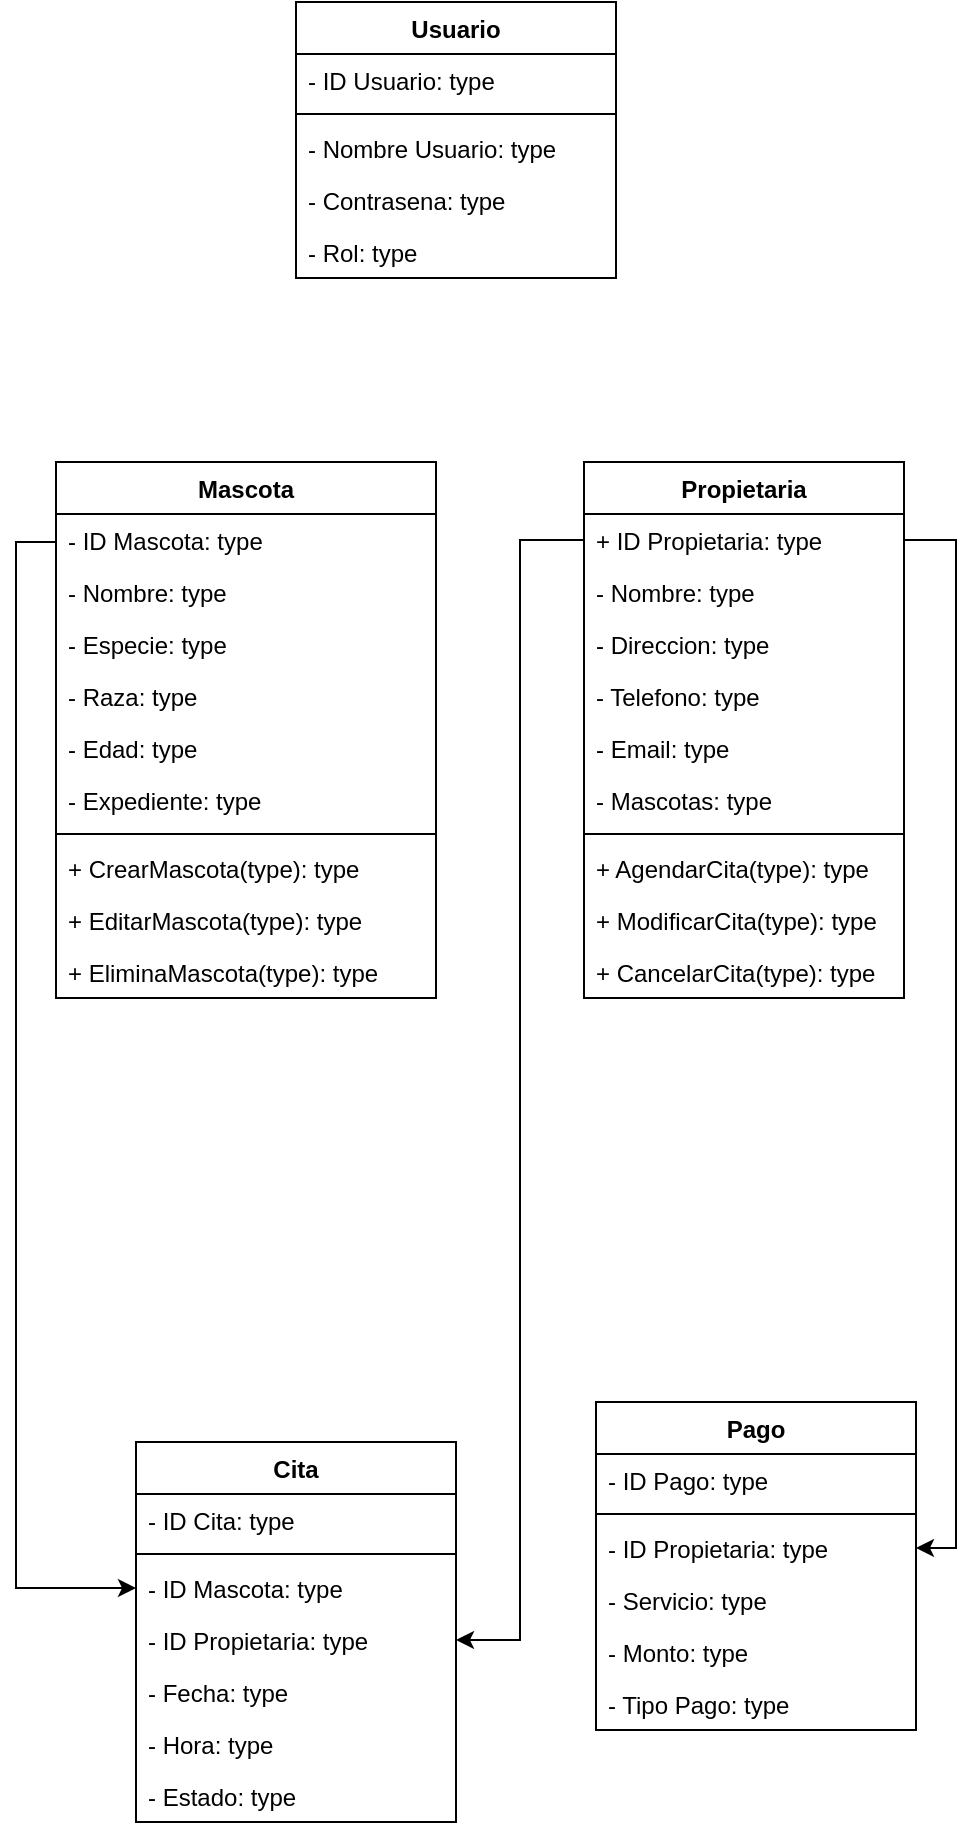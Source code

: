 <mxfile version="24.7.17">
  <diagram name="Página-1" id="QACXI7wkRRo7BJ_qL5HK">
    <mxGraphModel dx="790" dy="763" grid="1" gridSize="10" guides="1" tooltips="1" connect="1" arrows="1" fold="1" page="1" pageScale="1" pageWidth="827" pageHeight="1169" math="0" shadow="0">
      <root>
        <mxCell id="0" />
        <mxCell id="1" parent="0" />
        <mxCell id="hlU-9Vx02k2MNT2WBinT-1" value="Mascota" style="swimlane;fontStyle=1;align=center;verticalAlign=top;childLayout=stackLayout;horizontal=1;startSize=26;horizontalStack=0;resizeParent=1;resizeParentMax=0;resizeLast=0;collapsible=1;marginBottom=0;whiteSpace=wrap;html=1;" parent="1" vertex="1">
          <mxGeometry x="70" y="320" width="190" height="268" as="geometry" />
        </mxCell>
        <mxCell id="hlU-9Vx02k2MNT2WBinT-2" value="- ID Mascota: type" style="text;strokeColor=none;fillColor=none;align=left;verticalAlign=top;spacingLeft=4;spacingRight=4;overflow=hidden;rotatable=0;points=[[0,0.5],[1,0.5]];portConstraint=eastwest;whiteSpace=wrap;html=1;" parent="hlU-9Vx02k2MNT2WBinT-1" vertex="1">
          <mxGeometry y="26" width="190" height="26" as="geometry" />
        </mxCell>
        <mxCell id="hlU-9Vx02k2MNT2WBinT-5" value="- Nombre: type" style="text;strokeColor=none;fillColor=none;align=left;verticalAlign=top;spacingLeft=4;spacingRight=4;overflow=hidden;rotatable=0;points=[[0,0.5],[1,0.5]];portConstraint=eastwest;whiteSpace=wrap;html=1;" parent="hlU-9Vx02k2MNT2WBinT-1" vertex="1">
          <mxGeometry y="52" width="190" height="26" as="geometry" />
        </mxCell>
        <mxCell id="hlU-9Vx02k2MNT2WBinT-6" value="- Especie: type" style="text;strokeColor=none;fillColor=none;align=left;verticalAlign=top;spacingLeft=4;spacingRight=4;overflow=hidden;rotatable=0;points=[[0,0.5],[1,0.5]];portConstraint=eastwest;whiteSpace=wrap;html=1;" parent="hlU-9Vx02k2MNT2WBinT-1" vertex="1">
          <mxGeometry y="78" width="190" height="26" as="geometry" />
        </mxCell>
        <mxCell id="hlU-9Vx02k2MNT2WBinT-7" value="- Raza: type" style="text;strokeColor=none;fillColor=none;align=left;verticalAlign=top;spacingLeft=4;spacingRight=4;overflow=hidden;rotatable=0;points=[[0,0.5],[1,0.5]];portConstraint=eastwest;whiteSpace=wrap;html=1;" parent="hlU-9Vx02k2MNT2WBinT-1" vertex="1">
          <mxGeometry y="104" width="190" height="26" as="geometry" />
        </mxCell>
        <mxCell id="hlU-9Vx02k2MNT2WBinT-8" value="- Edad: type" style="text;strokeColor=none;fillColor=none;align=left;verticalAlign=top;spacingLeft=4;spacingRight=4;overflow=hidden;rotatable=0;points=[[0,0.5],[1,0.5]];portConstraint=eastwest;whiteSpace=wrap;html=1;" parent="hlU-9Vx02k2MNT2WBinT-1" vertex="1">
          <mxGeometry y="130" width="190" height="26" as="geometry" />
        </mxCell>
        <mxCell id="hlU-9Vx02k2MNT2WBinT-21" value="- Expediente: type" style="text;strokeColor=none;fillColor=none;align=left;verticalAlign=top;spacingLeft=4;spacingRight=4;overflow=hidden;rotatable=0;points=[[0,0.5],[1,0.5]];portConstraint=eastwest;whiteSpace=wrap;html=1;" parent="hlU-9Vx02k2MNT2WBinT-1" vertex="1">
          <mxGeometry y="156" width="190" height="26" as="geometry" />
        </mxCell>
        <mxCell id="hlU-9Vx02k2MNT2WBinT-3" value="" style="line;strokeWidth=1;fillColor=none;align=left;verticalAlign=middle;spacingTop=-1;spacingLeft=3;spacingRight=3;rotatable=0;labelPosition=right;points=[];portConstraint=eastwest;strokeColor=inherit;" parent="hlU-9Vx02k2MNT2WBinT-1" vertex="1">
          <mxGeometry y="182" width="190" height="8" as="geometry" />
        </mxCell>
        <mxCell id="LHy_yEaSbMMz5y2O2M91-12" value="+ CrearMascota(type): type" style="text;strokeColor=none;fillColor=none;align=left;verticalAlign=top;spacingLeft=4;spacingRight=4;overflow=hidden;rotatable=0;points=[[0,0.5],[1,0.5]];portConstraint=eastwest;whiteSpace=wrap;html=1;" vertex="1" parent="hlU-9Vx02k2MNT2WBinT-1">
          <mxGeometry y="190" width="190" height="26" as="geometry" />
        </mxCell>
        <mxCell id="LHy_yEaSbMMz5y2O2M91-13" value="+ EditarMascota(type): type" style="text;strokeColor=none;fillColor=none;align=left;verticalAlign=top;spacingLeft=4;spacingRight=4;overflow=hidden;rotatable=0;points=[[0,0.5],[1,0.5]];portConstraint=eastwest;whiteSpace=wrap;html=1;" vertex="1" parent="hlU-9Vx02k2MNT2WBinT-1">
          <mxGeometry y="216" width="190" height="26" as="geometry" />
        </mxCell>
        <mxCell id="LHy_yEaSbMMz5y2O2M91-14" value="+ EliminaMascota(type): type" style="text;strokeColor=none;fillColor=none;align=left;verticalAlign=top;spacingLeft=4;spacingRight=4;overflow=hidden;rotatable=0;points=[[0,0.5],[1,0.5]];portConstraint=eastwest;whiteSpace=wrap;html=1;" vertex="1" parent="hlU-9Vx02k2MNT2WBinT-1">
          <mxGeometry y="242" width="190" height="26" as="geometry" />
        </mxCell>
        <mxCell id="hlU-9Vx02k2MNT2WBinT-13" value="Propietaria" style="swimlane;fontStyle=1;align=center;verticalAlign=top;childLayout=stackLayout;horizontal=1;startSize=26;horizontalStack=0;resizeParent=1;resizeParentMax=0;resizeLast=0;collapsible=1;marginBottom=0;whiteSpace=wrap;html=1;" parent="1" vertex="1">
          <mxGeometry x="334" y="320" width="160" height="268" as="geometry" />
        </mxCell>
        <mxCell id="hlU-9Vx02k2MNT2WBinT-14" value="+ ID Propietaria: type" style="text;strokeColor=none;fillColor=none;align=left;verticalAlign=top;spacingLeft=4;spacingRight=4;overflow=hidden;rotatable=0;points=[[0,0.5],[1,0.5]];portConstraint=eastwest;whiteSpace=wrap;html=1;" parent="hlU-9Vx02k2MNT2WBinT-13" vertex="1">
          <mxGeometry y="26" width="160" height="26" as="geometry" />
        </mxCell>
        <mxCell id="hlU-9Vx02k2MNT2WBinT-16" value="- Nombre: type" style="text;strokeColor=none;fillColor=none;align=left;verticalAlign=top;spacingLeft=4;spacingRight=4;overflow=hidden;rotatable=0;points=[[0,0.5],[1,0.5]];portConstraint=eastwest;whiteSpace=wrap;html=1;" parent="hlU-9Vx02k2MNT2WBinT-13" vertex="1">
          <mxGeometry y="52" width="160" height="26" as="geometry" />
        </mxCell>
        <mxCell id="hlU-9Vx02k2MNT2WBinT-17" value="- Direccion&lt;span style=&quot;background-color: initial;&quot;&gt;: type&lt;/span&gt;" style="text;strokeColor=none;fillColor=none;align=left;verticalAlign=top;spacingLeft=4;spacingRight=4;overflow=hidden;rotatable=0;points=[[0,0.5],[1,0.5]];portConstraint=eastwest;whiteSpace=wrap;html=1;" parent="hlU-9Vx02k2MNT2WBinT-13" vertex="1">
          <mxGeometry y="78" width="160" height="26" as="geometry" />
        </mxCell>
        <mxCell id="hlU-9Vx02k2MNT2WBinT-18" value="- Telefono&lt;span style=&quot;background-color: initial;&quot;&gt;: type&lt;/span&gt;" style="text;strokeColor=none;fillColor=none;align=left;verticalAlign=top;spacingLeft=4;spacingRight=4;overflow=hidden;rotatable=0;points=[[0,0.5],[1,0.5]];portConstraint=eastwest;whiteSpace=wrap;html=1;" parent="hlU-9Vx02k2MNT2WBinT-13" vertex="1">
          <mxGeometry y="104" width="160" height="26" as="geometry" />
        </mxCell>
        <mxCell id="hlU-9Vx02k2MNT2WBinT-19" value="- Email: type" style="text;strokeColor=none;fillColor=none;align=left;verticalAlign=top;spacingLeft=4;spacingRight=4;overflow=hidden;rotatable=0;points=[[0,0.5],[1,0.5]];portConstraint=eastwest;whiteSpace=wrap;html=1;" parent="hlU-9Vx02k2MNT2WBinT-13" vertex="1">
          <mxGeometry y="130" width="160" height="26" as="geometry" />
        </mxCell>
        <mxCell id="hlU-9Vx02k2MNT2WBinT-20" value="- Mascotas: type" style="text;strokeColor=none;fillColor=none;align=left;verticalAlign=top;spacingLeft=4;spacingRight=4;overflow=hidden;rotatable=0;points=[[0,0.5],[1,0.5]];portConstraint=eastwest;whiteSpace=wrap;html=1;" parent="hlU-9Vx02k2MNT2WBinT-13" vertex="1">
          <mxGeometry y="156" width="160" height="26" as="geometry" />
        </mxCell>
        <mxCell id="hlU-9Vx02k2MNT2WBinT-15" value="" style="line;strokeWidth=1;fillColor=none;align=left;verticalAlign=middle;spacingTop=-1;spacingLeft=3;spacingRight=3;rotatable=0;labelPosition=right;points=[];portConstraint=eastwest;strokeColor=inherit;" parent="hlU-9Vx02k2MNT2WBinT-13" vertex="1">
          <mxGeometry y="182" width="160" height="8" as="geometry" />
        </mxCell>
        <mxCell id="LHy_yEaSbMMz5y2O2M91-15" value="+ AgendarCita(type): type" style="text;strokeColor=none;fillColor=none;align=left;verticalAlign=top;spacingLeft=4;spacingRight=4;overflow=hidden;rotatable=0;points=[[0,0.5],[1,0.5]];portConstraint=eastwest;whiteSpace=wrap;html=1;" vertex="1" parent="hlU-9Vx02k2MNT2WBinT-13">
          <mxGeometry y="190" width="160" height="26" as="geometry" />
        </mxCell>
        <mxCell id="LHy_yEaSbMMz5y2O2M91-16" value="+ ModificarCita(type): type" style="text;strokeColor=none;fillColor=none;align=left;verticalAlign=top;spacingLeft=4;spacingRight=4;overflow=hidden;rotatable=0;points=[[0,0.5],[1,0.5]];portConstraint=eastwest;whiteSpace=wrap;html=1;" vertex="1" parent="hlU-9Vx02k2MNT2WBinT-13">
          <mxGeometry y="216" width="160" height="26" as="geometry" />
        </mxCell>
        <mxCell id="LHy_yEaSbMMz5y2O2M91-17" value="+ CancelarCita(type): type" style="text;strokeColor=none;fillColor=none;align=left;verticalAlign=top;spacingLeft=4;spacingRight=4;overflow=hidden;rotatable=0;points=[[0,0.5],[1,0.5]];portConstraint=eastwest;whiteSpace=wrap;html=1;" vertex="1" parent="hlU-9Vx02k2MNT2WBinT-13">
          <mxGeometry y="242" width="160" height="26" as="geometry" />
        </mxCell>
        <mxCell id="hlU-9Vx02k2MNT2WBinT-22" value="Cita" style="swimlane;fontStyle=1;align=center;verticalAlign=top;childLayout=stackLayout;horizontal=1;startSize=26;horizontalStack=0;resizeParent=1;resizeParentMax=0;resizeLast=0;collapsible=1;marginBottom=0;whiteSpace=wrap;html=1;" parent="1" vertex="1">
          <mxGeometry x="110" y="810" width="160" height="190" as="geometry" />
        </mxCell>
        <mxCell id="hlU-9Vx02k2MNT2WBinT-23" value="- ID Cita: type" style="text;strokeColor=none;fillColor=none;align=left;verticalAlign=top;spacingLeft=4;spacingRight=4;overflow=hidden;rotatable=0;points=[[0,0.5],[1,0.5]];portConstraint=eastwest;whiteSpace=wrap;html=1;" parent="hlU-9Vx02k2MNT2WBinT-22" vertex="1">
          <mxGeometry y="26" width="160" height="26" as="geometry" />
        </mxCell>
        <mxCell id="hlU-9Vx02k2MNT2WBinT-24" value="" style="line;strokeWidth=1;fillColor=none;align=left;verticalAlign=middle;spacingTop=-1;spacingLeft=3;spacingRight=3;rotatable=0;labelPosition=right;points=[];portConstraint=eastwest;strokeColor=inherit;" parent="hlU-9Vx02k2MNT2WBinT-22" vertex="1">
          <mxGeometry y="52" width="160" height="8" as="geometry" />
        </mxCell>
        <mxCell id="hlU-9Vx02k2MNT2WBinT-25" value="- ID Mascota: type" style="text;strokeColor=none;fillColor=none;align=left;verticalAlign=top;spacingLeft=4;spacingRight=4;overflow=hidden;rotatable=0;points=[[0,0.5],[1,0.5]];portConstraint=eastwest;whiteSpace=wrap;html=1;" parent="hlU-9Vx02k2MNT2WBinT-22" vertex="1">
          <mxGeometry y="60" width="160" height="26" as="geometry" />
        </mxCell>
        <mxCell id="hlU-9Vx02k2MNT2WBinT-26" value="- ID Propietaria&lt;span style=&quot;background-color: initial;&quot;&gt;: type&lt;/span&gt;" style="text;strokeColor=none;fillColor=none;align=left;verticalAlign=top;spacingLeft=4;spacingRight=4;overflow=hidden;rotatable=0;points=[[0,0.5],[1,0.5]];portConstraint=eastwest;whiteSpace=wrap;html=1;" parent="hlU-9Vx02k2MNT2WBinT-22" vertex="1">
          <mxGeometry y="86" width="160" height="26" as="geometry" />
        </mxCell>
        <mxCell id="hlU-9Vx02k2MNT2WBinT-27" value="- Fecha&lt;span style=&quot;background-color: initial;&quot;&gt;: type&lt;/span&gt;" style="text;strokeColor=none;fillColor=none;align=left;verticalAlign=top;spacingLeft=4;spacingRight=4;overflow=hidden;rotatable=0;points=[[0,0.5],[1,0.5]];portConstraint=eastwest;whiteSpace=wrap;html=1;" parent="hlU-9Vx02k2MNT2WBinT-22" vertex="1">
          <mxGeometry y="112" width="160" height="26" as="geometry" />
        </mxCell>
        <mxCell id="hlU-9Vx02k2MNT2WBinT-28" value="- Hora: type" style="text;strokeColor=none;fillColor=none;align=left;verticalAlign=top;spacingLeft=4;spacingRight=4;overflow=hidden;rotatable=0;points=[[0,0.5],[1,0.5]];portConstraint=eastwest;whiteSpace=wrap;html=1;" parent="hlU-9Vx02k2MNT2WBinT-22" vertex="1">
          <mxGeometry y="138" width="160" height="26" as="geometry" />
        </mxCell>
        <mxCell id="hlU-9Vx02k2MNT2WBinT-29" value="- Estado: type" style="text;strokeColor=none;fillColor=none;align=left;verticalAlign=top;spacingLeft=4;spacingRight=4;overflow=hidden;rotatable=0;points=[[0,0.5],[1,0.5]];portConstraint=eastwest;whiteSpace=wrap;html=1;" parent="hlU-9Vx02k2MNT2WBinT-22" vertex="1">
          <mxGeometry y="164" width="160" height="26" as="geometry" />
        </mxCell>
        <mxCell id="hlU-9Vx02k2MNT2WBinT-30" style="edgeStyle=orthogonalEdgeStyle;rounded=0;orthogonalLoop=1;jettySize=auto;html=1;exitX=0;exitY=0.5;exitDx=0;exitDy=0;entryX=0;entryY=0.5;entryDx=0;entryDy=0;" parent="1" source="hlU-9Vx02k2MNT2WBinT-5" target="hlU-9Vx02k2MNT2WBinT-25" edge="1">
          <mxGeometry relative="1" as="geometry">
            <Array as="points">
              <mxPoint x="70" y="360" />
              <mxPoint x="50" y="360" />
              <mxPoint x="50" y="883" />
            </Array>
          </mxGeometry>
        </mxCell>
        <mxCell id="hlU-9Vx02k2MNT2WBinT-31" style="edgeStyle=orthogonalEdgeStyle;rounded=0;orthogonalLoop=1;jettySize=auto;html=1;exitX=0;exitY=0.5;exitDx=0;exitDy=0;entryX=1;entryY=0.5;entryDx=0;entryDy=0;" parent="1" source="hlU-9Vx02k2MNT2WBinT-14" target="hlU-9Vx02k2MNT2WBinT-26" edge="1">
          <mxGeometry relative="1" as="geometry" />
        </mxCell>
        <mxCell id="8kOd35nUE23YNfUkreLO-1" value="Pago" style="swimlane;fontStyle=1;align=center;verticalAlign=top;childLayout=stackLayout;horizontal=1;startSize=26;horizontalStack=0;resizeParent=1;resizeParentMax=0;resizeLast=0;collapsible=1;marginBottom=0;whiteSpace=wrap;html=1;" parent="1" vertex="1">
          <mxGeometry x="340" y="790" width="160" height="164" as="geometry" />
        </mxCell>
        <mxCell id="8kOd35nUE23YNfUkreLO-2" value="- ID Pago: type" style="text;strokeColor=none;fillColor=none;align=left;verticalAlign=top;spacingLeft=4;spacingRight=4;overflow=hidden;rotatable=0;points=[[0,0.5],[1,0.5]];portConstraint=eastwest;whiteSpace=wrap;html=1;" parent="8kOd35nUE23YNfUkreLO-1" vertex="1">
          <mxGeometry y="26" width="160" height="26" as="geometry" />
        </mxCell>
        <mxCell id="8kOd35nUE23YNfUkreLO-3" value="" style="line;strokeWidth=1;fillColor=none;align=left;verticalAlign=middle;spacingTop=-1;spacingLeft=3;spacingRight=3;rotatable=0;labelPosition=right;points=[];portConstraint=eastwest;strokeColor=inherit;" parent="8kOd35nUE23YNfUkreLO-1" vertex="1">
          <mxGeometry y="52" width="160" height="8" as="geometry" />
        </mxCell>
        <mxCell id="8kOd35nUE23YNfUkreLO-4" value="- ID Propietaria: type" style="text;strokeColor=none;fillColor=none;align=left;verticalAlign=top;spacingLeft=4;spacingRight=4;overflow=hidden;rotatable=0;points=[[0,0.5],[1,0.5]];portConstraint=eastwest;whiteSpace=wrap;html=1;" parent="8kOd35nUE23YNfUkreLO-1" vertex="1">
          <mxGeometry y="60" width="160" height="26" as="geometry" />
        </mxCell>
        <mxCell id="8kOd35nUE23YNfUkreLO-5" value="- Servicio&lt;span style=&quot;background-color: initial;&quot;&gt;: type&lt;/span&gt;" style="text;strokeColor=none;fillColor=none;align=left;verticalAlign=top;spacingLeft=4;spacingRight=4;overflow=hidden;rotatable=0;points=[[0,0.5],[1,0.5]];portConstraint=eastwest;whiteSpace=wrap;html=1;" parent="8kOd35nUE23YNfUkreLO-1" vertex="1">
          <mxGeometry y="86" width="160" height="26" as="geometry" />
        </mxCell>
        <mxCell id="8kOd35nUE23YNfUkreLO-6" value="- Monto&lt;span style=&quot;background-color: initial;&quot;&gt;: type&lt;/span&gt;" style="text;strokeColor=none;fillColor=none;align=left;verticalAlign=top;spacingLeft=4;spacingRight=4;overflow=hidden;rotatable=0;points=[[0,0.5],[1,0.5]];portConstraint=eastwest;whiteSpace=wrap;html=1;" parent="8kOd35nUE23YNfUkreLO-1" vertex="1">
          <mxGeometry y="112" width="160" height="26" as="geometry" />
        </mxCell>
        <mxCell id="8kOd35nUE23YNfUkreLO-7" value="- Tipo Pago: type" style="text;strokeColor=none;fillColor=none;align=left;verticalAlign=top;spacingLeft=4;spacingRight=4;overflow=hidden;rotatable=0;points=[[0,0.5],[1,0.5]];portConstraint=eastwest;whiteSpace=wrap;html=1;" parent="8kOd35nUE23YNfUkreLO-1" vertex="1">
          <mxGeometry y="138" width="160" height="26" as="geometry" />
        </mxCell>
        <mxCell id="8kOd35nUE23YNfUkreLO-9" style="edgeStyle=orthogonalEdgeStyle;rounded=0;orthogonalLoop=1;jettySize=auto;html=1;exitX=1;exitY=0.5;exitDx=0;exitDy=0;entryX=1;entryY=0.5;entryDx=0;entryDy=0;" parent="1" source="hlU-9Vx02k2MNT2WBinT-14" target="8kOd35nUE23YNfUkreLO-4" edge="1">
          <mxGeometry relative="1" as="geometry" />
        </mxCell>
        <mxCell id="LHy_yEaSbMMz5y2O2M91-1" value="Usuario" style="swimlane;fontStyle=1;align=center;verticalAlign=top;childLayout=stackLayout;horizontal=1;startSize=26;horizontalStack=0;resizeParent=1;resizeParentMax=0;resizeLast=0;collapsible=1;marginBottom=0;whiteSpace=wrap;html=1;" vertex="1" parent="1">
          <mxGeometry x="190" y="90" width="160" height="138" as="geometry" />
        </mxCell>
        <mxCell id="LHy_yEaSbMMz5y2O2M91-2" value="- ID Usuario: type" style="text;strokeColor=none;fillColor=none;align=left;verticalAlign=top;spacingLeft=4;spacingRight=4;overflow=hidden;rotatable=0;points=[[0,0.5],[1,0.5]];portConstraint=eastwest;whiteSpace=wrap;html=1;" vertex="1" parent="LHy_yEaSbMMz5y2O2M91-1">
          <mxGeometry y="26" width="160" height="26" as="geometry" />
        </mxCell>
        <mxCell id="LHy_yEaSbMMz5y2O2M91-3" value="" style="line;strokeWidth=1;fillColor=none;align=left;verticalAlign=middle;spacingTop=-1;spacingLeft=3;spacingRight=3;rotatable=0;labelPosition=right;points=[];portConstraint=eastwest;strokeColor=inherit;" vertex="1" parent="LHy_yEaSbMMz5y2O2M91-1">
          <mxGeometry y="52" width="160" height="8" as="geometry" />
        </mxCell>
        <mxCell id="LHy_yEaSbMMz5y2O2M91-4" value="- Nombre Usuario: type" style="text;strokeColor=none;fillColor=none;align=left;verticalAlign=top;spacingLeft=4;spacingRight=4;overflow=hidden;rotatable=0;points=[[0,0.5],[1,0.5]];portConstraint=eastwest;whiteSpace=wrap;html=1;" vertex="1" parent="LHy_yEaSbMMz5y2O2M91-1">
          <mxGeometry y="60" width="160" height="26" as="geometry" />
        </mxCell>
        <mxCell id="LHy_yEaSbMMz5y2O2M91-6" value="- Contrasena&lt;span style=&quot;background-color: initial;&quot;&gt;: type&lt;/span&gt;" style="text;strokeColor=none;fillColor=none;align=left;verticalAlign=top;spacingLeft=4;spacingRight=4;overflow=hidden;rotatable=0;points=[[0,0.5],[1,0.5]];portConstraint=eastwest;whiteSpace=wrap;html=1;" vertex="1" parent="LHy_yEaSbMMz5y2O2M91-1">
          <mxGeometry y="86" width="160" height="26" as="geometry" />
        </mxCell>
        <mxCell id="LHy_yEaSbMMz5y2O2M91-7" value="- Rol: type" style="text;strokeColor=none;fillColor=none;align=left;verticalAlign=top;spacingLeft=4;spacingRight=4;overflow=hidden;rotatable=0;points=[[0,0.5],[1,0.5]];portConstraint=eastwest;whiteSpace=wrap;html=1;" vertex="1" parent="LHy_yEaSbMMz5y2O2M91-1">
          <mxGeometry y="112" width="160" height="26" as="geometry" />
        </mxCell>
      </root>
    </mxGraphModel>
  </diagram>
</mxfile>
